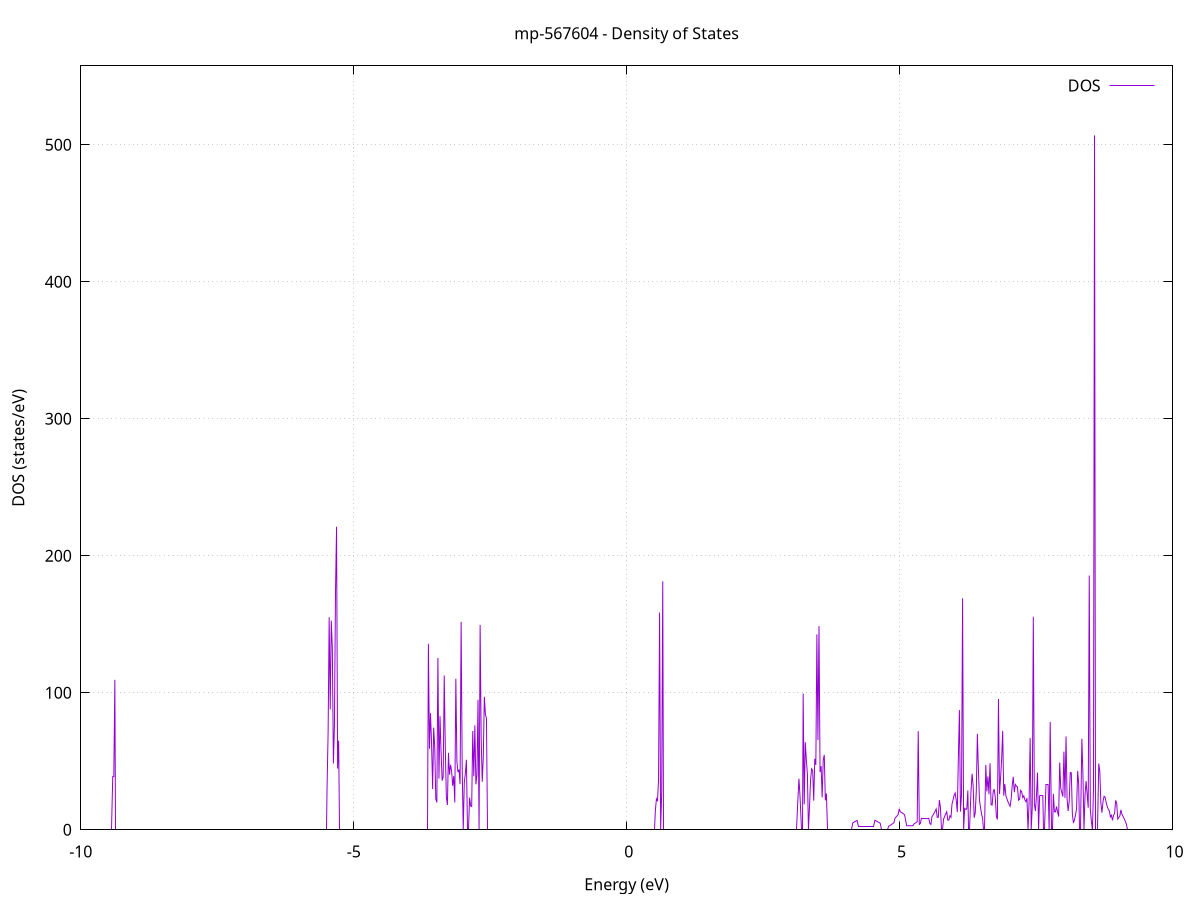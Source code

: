 set title 'mp-567604 - Density of States'
set xlabel 'Energy (eV)'
set ylabel 'DOS (states/eV)'
set grid
set xrange [-10:10]
set yrange [0:557.628]
set xzeroaxis lt -1
set terminal png size 800,600
set output 'mp-567604_dos_gnuplot.png'
plot '-' using 1:2 with lines title 'DOS'
-27.768300 0.000000
-27.748900 0.000000
-27.729600 0.000000
-27.710300 0.000000
-27.690900 0.000000
-27.671600 0.000000
-27.652200 0.000000
-27.632900 0.000000
-27.613600 0.000000
-27.594200 0.000000
-27.574900 0.000000
-27.555500 0.000000
-27.536200 0.000000
-27.516900 0.000000
-27.497500 0.000000
-27.478200 0.000000
-27.458800 0.000000
-27.439500 0.000000
-27.420200 0.000000
-27.400800 0.000000
-27.381500 0.000000
-27.362100 0.000000
-27.342800 0.000000
-27.323500 0.000000
-27.304100 0.000000
-27.284800 0.000000
-27.265400 0.000000
-27.246100 0.000000
-27.226800 0.000000
-27.207400 0.000000
-27.188100 0.000000
-27.168700 0.000000
-27.149400 0.000000
-27.130100 0.000000
-27.110700 0.000000
-27.091400 0.000000
-27.072000 0.000000
-27.052700 0.000000
-27.033300 0.000000
-27.014000 0.000000
-26.994700 0.000000
-26.975300 0.000000
-26.956000 0.000000
-26.936600 0.000000
-26.917300 0.000000
-26.898000 0.000000
-26.878600 0.000000
-26.859300 0.000000
-26.839900 0.000000
-26.820600 0.000000
-26.801300 0.000000
-26.781900 0.000000
-26.762600 0.000000
-26.743200 0.000000
-26.723900 0.000000
-26.704600 0.000000
-26.685200 0.000000
-26.665900 0.000000
-26.646500 0.000000
-26.627200 0.000000
-26.607900 0.000000
-26.588500 0.000000
-26.569200 0.000000
-26.549800 0.000000
-26.530500 0.000000
-26.511200 0.000000
-26.491800 0.000000
-26.472500 0.000000
-26.453100 0.000000
-26.433800 0.000000
-26.414500 0.000000
-26.395100 0.000000
-26.375800 0.000000
-26.356400 0.000000
-26.337100 0.000000
-26.317800 0.000000
-26.298400 0.000000
-26.279100 0.000000
-26.259700 0.000000
-26.240400 0.000000
-26.221100 0.000000
-26.201700 0.000000
-26.182400 0.000000
-26.163000 0.000000
-26.143700 0.000000
-26.124400 0.000000
-26.105000 0.000000
-26.085700 0.000000
-26.066300 0.000000
-26.047000 0.000000
-26.027700 0.000000
-26.008300 0.000000
-25.989000 0.000000
-25.969600 0.000000
-25.950300 0.000000
-25.931000 0.000000
-25.911600 0.000000
-25.892300 0.000000
-25.872900 0.000000
-25.853600 0.000000
-25.834300 0.000000
-25.814900 0.000000
-25.795600 0.000000
-25.776200 0.000000
-25.756900 0.000000
-25.737600 0.000000
-25.718200 0.000000
-25.698900 0.000000
-25.679500 0.000000
-25.660200 0.000000
-25.640900 0.000000
-25.621500 0.000000
-25.602200 0.000000
-25.582800 0.000000
-25.563500 0.000000
-25.544200 0.000000
-25.524800 0.000000
-25.505500 0.000000
-25.486100 0.000000
-25.466800 0.000000
-25.447500 0.000000
-25.428100 0.000000
-25.408800 0.000000
-25.389400 0.000000
-25.370100 0.000000
-25.350800 0.000000
-25.331400 0.000000
-25.312100 0.000000
-25.292700 0.000000
-25.273400 0.000000
-25.254100 0.000000
-25.234700 0.000000
-25.215400 0.000000
-25.196000 0.000000
-25.176700 0.000000
-25.157400 0.000000
-25.138000 0.000000
-25.118700 0.000000
-25.099300 0.000000
-25.080000 0.000000
-25.060700 0.000000
-25.041300 0.000000
-25.022000 0.000000
-25.002600 0.000000
-24.983300 0.000000
-24.964000 0.000000
-24.944600 0.000000
-24.925300 0.000000
-24.905900 0.000000
-24.886600 0.000000
-24.867300 0.000000
-24.847900 0.000000
-24.828600 0.000000
-24.809200 0.000000
-24.789900 0.000000
-24.770600 0.000000
-24.751200 0.000000
-24.731900 0.000000
-24.712500 0.000000
-24.693200 0.000000
-24.673900 0.000000
-24.654500 0.000000
-24.635200 0.000000
-24.615800 0.000000
-24.596500 0.000000
-24.577200 0.000000
-24.557800 0.000000
-24.538500 0.000000
-24.519100 0.000000
-24.499800 0.000000
-24.480500 0.000000
-24.461100 0.000000
-24.441800 0.000000
-24.422400 0.000000
-24.403100 0.000000
-24.383800 0.000000
-24.364400 0.000000
-24.345100 0.000000
-24.325700 0.000000
-24.306400 0.000000
-24.287100 0.000000
-24.267700 0.000000
-24.248400 0.000000
-24.229000 0.000000
-24.209700 0.000000
-24.190400 0.000000
-24.171000 0.000000
-24.151700 0.000000
-24.132300 0.000000
-24.113000 0.000000
-24.093700 0.000000
-24.074300 0.000000
-24.055000 0.000000
-24.035600 0.000000
-24.016300 0.000000
-23.997000 0.000000
-23.977600 0.000000
-23.958300 0.000000
-23.938900 0.000000
-23.919600 0.000000
-23.900300 0.000000
-23.880900 0.000000
-23.861600 0.000000
-23.842200 0.000000
-23.822900 0.000000
-23.803600 0.000000
-23.784200 0.000000
-23.764900 0.000000
-23.745500 0.000000
-23.726200 0.000000
-23.706900 0.000000
-23.687500 0.000000
-23.668200 0.000000
-23.648800 0.000000
-23.629500 0.000000
-23.610200 0.000000
-23.590800 0.000000
-23.571500 0.000000
-23.552100 0.000000
-23.532800 0.000000
-23.513500 0.000000
-23.494100 0.000000
-23.474800 0.000000
-23.455400 0.000000
-23.436100 0.000000
-23.416800 0.000000
-23.397400 0.000000
-23.378100 0.000000
-23.358700 0.000000
-23.339400 0.000000
-23.320100 0.000000
-23.300700 0.000000
-23.281400 0.000000
-23.262000 0.000000
-23.242700 0.000000
-23.223400 0.000000
-23.204000 0.000000
-23.184700 0.000000
-23.165300 0.000000
-23.146000 0.000000
-23.126700 0.000000
-23.107300 0.000000
-23.088000 0.000000
-23.068600 0.000000
-23.049300 0.000000
-23.030000 0.000000
-23.010600 0.000000
-22.991300 0.000000
-22.971900 0.000000
-22.952600 0.000000
-22.933300 0.000000
-22.913900 0.000000
-22.894600 0.000000
-22.875200 0.000000
-22.855900 0.000000
-22.836600 0.000000
-22.817200 0.000000
-22.797900 0.000000
-22.778500 0.000000
-22.759200 0.000000
-22.739900 0.000000
-22.720500 0.000000
-22.701200 0.000000
-22.681800 0.000000
-22.662500 0.000000
-22.643200 0.000000
-22.623800 0.000000
-22.604500 0.000000
-22.585100 0.000000
-22.565800 0.000000
-22.546500 0.000000
-22.527100 0.000000
-22.507800 0.000000
-22.488400 0.000000
-22.469100 0.000000
-22.449800 0.000000
-22.430400 0.000000
-22.411100 0.000000
-22.391700 0.000000
-22.372400 0.000000
-22.353100 0.000000
-22.333700 0.000000
-22.314400 0.000000
-22.295000 0.000000
-22.275700 0.000000
-22.256400 0.000000
-22.237000 0.000000
-22.217700 0.000000
-22.198300 0.000000
-22.179000 0.000000
-22.159700 0.000000
-22.140300 0.000000
-22.121000 0.000000
-22.101600 0.000000
-22.082300 0.000000
-22.063000 0.000000
-22.043600 0.000000
-22.024300 0.000000
-22.004900 0.000000
-21.985600 0.000000
-21.966200 0.000000
-21.946900 0.000000
-21.927600 0.000000
-21.908200 0.000000
-21.888900 0.000000
-21.869500 0.000000
-21.850200 0.000000
-21.830900 0.000000
-21.811500 0.000000
-21.792200 0.000000
-21.772800 0.000000
-21.753500 0.000000
-21.734200 0.000000
-21.714800 0.000000
-21.695500 0.000000
-21.676100 0.000000
-21.656800 0.000000
-21.637500 0.000000
-21.618100 0.000000
-21.598800 0.000000
-21.579400 0.000000
-21.560100 0.000000
-21.540800 0.000000
-21.521400 0.000000
-21.502100 0.000000
-21.482700 0.000000
-21.463400 0.000000
-21.444100 0.000000
-21.424700 0.000000
-21.405400 0.000000
-21.386000 0.000000
-21.366700 0.000000
-21.347400 0.000000
-21.328000 0.000000
-21.308700 0.000000
-21.289300 0.000000
-21.270000 0.000000
-21.250700 0.000000
-21.231300 0.000000
-21.212000 0.000000
-21.192600 0.000000
-21.173300 0.000000
-21.154000 0.000000
-21.134600 0.000000
-21.115300 0.000000
-21.095900 0.000000
-21.076600 0.000000
-21.057300 0.000000
-21.037900 0.000000
-21.018600 0.000000
-20.999200 0.000000
-20.979900 0.000000
-20.960600 0.000000
-20.941200 0.000000
-20.921900 0.000000
-20.902500 0.000000
-20.883200 0.000000
-20.863900 0.000000
-20.844500 0.000000
-20.825200 0.000000
-20.805800 0.000000
-20.786500 0.000000
-20.767200 0.000000
-20.747800 0.000000
-20.728500 0.000000
-20.709100 0.000000
-20.689800 0.000000
-20.670500 0.000000
-20.651100 0.000000
-20.631800 0.000000
-20.612400 0.000000
-20.593100 0.000000
-20.573800 0.000000
-20.554400 0.000000
-20.535100 0.000000
-20.515700 0.000000
-20.496400 0.000000
-20.477100 0.000000
-20.457700 0.000000
-20.438400 0.000000
-20.419000 0.000000
-20.399700 0.000000
-20.380400 0.000000
-20.361000 0.000000
-20.341700 0.000000
-20.322300 0.000000
-20.303000 0.000000
-20.283700 0.000000
-20.264300 0.000000
-20.245000 0.000000
-20.225600 0.000000
-20.206300 0.000000
-20.187000 0.000000
-20.167600 0.000000
-20.148300 0.000000
-20.128900 0.000000
-20.109600 0.000000
-20.090300 0.000000
-20.070900 0.000000
-20.051600 0.000000
-20.032200 0.000000
-20.012900 0.000000
-19.993600 0.000000
-19.974200 0.000000
-19.954900 0.000000
-19.935500 0.000000
-19.916200 0.000000
-19.896900 0.000000
-19.877500 0.000000
-19.858200 0.000000
-19.838800 0.000000
-19.819500 0.000000
-19.800200 0.000000
-19.780800 0.000000
-19.761500 0.000000
-19.742100 0.000000
-19.722800 0.000000
-19.703500 0.000000
-19.684100 0.000000
-19.664800 0.000000
-19.645400 0.000000
-19.626100 0.000000
-19.606800 0.000000
-19.587400 0.000000
-19.568100 0.000000
-19.548700 0.000000
-19.529400 0.000000
-19.510100 0.000000
-19.490700 0.000000
-19.471400 0.000000
-19.452000 0.000000
-19.432700 0.000000
-19.413400 0.000000
-19.394000 0.000000
-19.374700 0.000000
-19.355300 0.000000
-19.336000 0.000000
-19.316700 0.000000
-19.297300 0.000000
-19.278000 0.000000
-19.258600 0.000000
-19.239300 0.000000
-19.220000 0.000000
-19.200600 0.000000
-19.181300 0.000000
-19.161900 0.000000
-19.142600 0.000000
-19.123300 0.000000
-19.103900 0.000000
-19.084600 0.000000
-19.065200 0.000000
-19.045900 0.000000
-19.026600 0.000000
-19.007200 0.000000
-18.987900 0.000000
-18.968500 0.000000
-18.949200 0.000000
-18.929900 0.000000
-18.910500 0.000000
-18.891200 0.000000
-18.871800 0.000000
-18.852500 0.000000
-18.833200 0.000000
-18.813800 0.000000
-18.794500 0.000000
-18.775100 0.000000
-18.755800 0.000000
-18.736500 0.000000
-18.717100 0.000000
-18.697800 0.000000
-18.678400 0.000000
-18.659100 0.000000
-18.639800 0.000000
-18.620400 0.000000
-18.601100 0.000000
-18.581700 0.000000
-18.562400 0.000000
-18.543100 0.000000
-18.523700 0.000000
-18.504400 0.000000
-18.485000 0.000000
-18.465700 0.000000
-18.446400 0.000000
-18.427000 0.000000
-18.407700 0.000000
-18.388300 0.000000
-18.369000 0.000000
-18.349700 0.000000
-18.330300 0.000000
-18.311000 0.000000
-18.291600 0.000000
-18.272300 0.000000
-18.253000 0.000000
-18.233600 0.000000
-18.214300 0.000000
-18.194900 0.000000
-18.175600 0.000000
-18.156300 0.000000
-18.136900 0.000000
-18.117600 0.000000
-18.098200 0.000000
-18.078900 0.000000
-18.059600 0.000000
-18.040200 0.000000
-18.020900 0.000000
-18.001500 0.000000
-17.982200 0.000000
-17.962900 0.000000
-17.943500 0.000000
-17.924200 0.000000
-17.904800 0.000000
-17.885500 0.000000
-17.866200 0.000000
-17.846800 0.000000
-17.827500 0.000000
-17.808100 0.000000
-17.788800 0.000000
-17.769500 0.000000
-17.750100 0.000000
-17.730800 0.000000
-17.711400 0.000000
-17.692100 0.000000
-17.672800 0.000000
-17.653400 0.000000
-17.634100 0.000000
-17.614700 0.000000
-17.595400 0.000000
-17.576100 0.000000
-17.556700 0.000000
-17.537400 0.000000
-17.518000 0.000000
-17.498700 0.000000
-17.479400 0.000000
-17.460000 0.000000
-17.440700 0.000000
-17.421300 0.000000
-17.402000 0.000000
-17.382700 0.000000
-17.363300 0.000000
-17.344000 0.000000
-17.324600 0.000000
-17.305300 0.000000
-17.286000 0.000000
-17.266600 0.000000
-17.247300 0.000000
-17.227900 0.000000
-17.208600 0.000000
-17.189300 0.000000
-17.169900 0.000000
-17.150600 0.000000
-17.131200 0.000000
-17.111900 0.000000
-17.092600 0.000000
-17.073200 0.000000
-17.053900 0.000000
-17.034500 0.000000
-17.015200 0.000000
-16.995800 0.000000
-16.976500 0.000000
-16.957200 0.000000
-16.937800 0.000000
-16.918500 0.000000
-16.899100 0.000000
-16.879800 0.000000
-16.860500 0.000000
-16.841100 0.000000
-16.821800 0.000000
-16.802400 0.000000
-16.783100 0.000000
-16.763800 0.000000
-16.744400 0.000000
-16.725100 0.000000
-16.705700 0.000000
-16.686400 0.000000
-16.667100 0.000000
-16.647700 0.000000
-16.628400 0.000000
-16.609000 0.000000
-16.589700 0.000000
-16.570400 0.000000
-16.551000 0.000000
-16.531700 0.000000
-16.512300 0.000000
-16.493000 44.362000
-16.473700 92.569900
-16.454300 335.320200
-16.435000 0.000000
-16.415600 0.000000
-16.396300 0.000000
-16.377000 0.000000
-16.357600 0.000000
-16.338300 0.000000
-16.318900 0.000000
-16.299600 0.000000
-16.280300 0.000000
-16.260900 0.000000
-16.241600 0.000000
-16.222200 0.000000
-16.202900 0.000000
-16.183600 0.000000
-16.164200 0.000000
-16.144900 0.000000
-16.125500 0.000000
-16.106200 0.000000
-16.086900 0.000000
-16.067500 0.000000
-16.048200 0.000000
-16.028800 0.000000
-16.009500 0.000000
-15.990200 0.000000
-15.970800 0.000000
-15.951500 0.000000
-15.932100 0.000000
-15.912800 0.000000
-15.893500 0.000000
-15.874100 0.000000
-15.854800 0.000000
-15.835400 0.000000
-15.816100 0.000000
-15.796800 0.000000
-15.777400 0.000000
-15.758100 0.000000
-15.738700 0.000000
-15.719400 0.000000
-15.700100 0.000000
-15.680700 0.000000
-15.661400 0.000000
-15.642000 0.000000
-15.622700 0.000000
-15.603400 538.299100
-15.584000 1225.026100
-15.564700 557.112000
-15.545300 0.000000
-15.526000 0.000000
-15.506700 0.000000
-15.487300 0.000000
-15.468000 0.000000
-15.448600 0.000000
-15.429300 0.000000
-15.410000 0.000000
-15.390600 0.000000
-15.371300 0.000000
-15.351900 0.000000
-15.332600 0.000000
-15.313300 0.000000
-15.293900 0.000000
-15.274600 0.000000
-15.255200 0.000000
-15.235900 0.000000
-15.216600 0.000000
-15.197200 0.000000
-15.177900 0.000000
-15.158500 0.000000
-15.139200 0.000000
-15.119900 0.000000
-15.100500 0.000000
-15.081200 0.000000
-15.061800 0.000000
-15.042500 0.000000
-15.023200 0.000000
-15.003800 0.000000
-14.984500 0.000000
-14.965100 0.000000
-14.945800 0.000000
-14.926500 0.000000
-14.907100 0.000000
-14.887800 0.000000
-14.868400 0.000000
-14.849100 0.000000
-14.829800 0.000000
-14.810400 0.000000
-14.791100 0.000000
-14.771700 0.000000
-14.752400 0.000000
-14.733100 0.000000
-14.713700 0.000000
-14.694400 0.000000
-14.675000 0.000000
-14.655700 0.000000
-14.636400 0.000000
-14.617000 0.000000
-14.597700 0.000000
-14.578300 0.000000
-14.559000 0.000000
-14.539700 0.000000
-14.520300 0.000000
-14.501000 0.000000
-14.481600 0.000000
-14.462300 0.000000
-14.443000 0.000000
-14.423600 0.000000
-14.404300 0.000000
-14.384900 0.000000
-14.365600 0.000000
-14.346300 0.000000
-14.326900 0.000000
-14.307600 0.000000
-14.288200 0.000000
-14.268900 0.000000
-14.249600 0.000000
-14.230200 0.000000
-14.210900 0.000000
-14.191500 0.000000
-14.172200 0.000000
-14.152900 0.000000
-14.133500 0.000000
-14.114200 0.000000
-14.094800 0.000000
-14.075500 0.000000
-14.056200 0.000000
-14.036800 0.000000
-14.017500 0.000000
-13.998100 0.000000
-13.978800 0.000000
-13.959500 0.000000
-13.940100 0.000000
-13.920800 0.000000
-13.901400 0.000000
-13.882100 0.000000
-13.862800 0.000000
-13.843400 0.000000
-13.824100 0.000000
-13.804700 0.000000
-13.785400 0.000000
-13.766100 0.000000
-13.746700 0.000000
-13.727400 0.000000
-13.708000 0.000000
-13.688700 0.000000
-13.669400 0.000000
-13.650000 0.000000
-13.630700 0.000000
-13.611300 0.000000
-13.592000 0.000000
-13.572700 0.000000
-13.553300 0.000000
-13.534000 0.000000
-13.514600 0.000000
-13.495300 0.000000
-13.476000 0.000000
-13.456600 0.000000
-13.437300 0.000000
-13.417900 0.000000
-13.398600 0.000000
-13.379300 0.000000
-13.359900 0.000000
-13.340600 0.000000
-13.321200 0.000000
-13.301900 0.000000
-13.282600 0.000000
-13.263200 0.000000
-13.243900 0.000000
-13.224500 0.000000
-13.205200 0.000000
-13.185900 0.000000
-13.166500 0.000000
-13.147200 0.000000
-13.127800 0.000000
-13.108500 0.000000
-13.089200 0.000000
-13.069800 0.000000
-13.050500 0.000000
-13.031100 0.000000
-13.011800 0.000000
-12.992500 0.000000
-12.973100 0.000000
-12.953800 0.000000
-12.934400 0.000000
-12.915100 0.000000
-12.895800 0.000000
-12.876400 0.000000
-12.857100 0.000000
-12.837700 0.000000
-12.818400 0.000000
-12.799100 0.000000
-12.779700 0.000000
-12.760400 0.000000
-12.741000 0.000000
-12.721700 0.000000
-12.702400 0.000000
-12.683000 0.000000
-12.663700 0.000000
-12.644300 0.000000
-12.625000 0.000000
-12.605700 0.000000
-12.586300 0.000000
-12.567000 0.000000
-12.547600 0.000000
-12.528300 0.000000
-12.509000 0.000000
-12.489600 0.000000
-12.470300 0.000000
-12.450900 0.000000
-12.431600 0.000000
-12.412300 0.000000
-12.392900 0.000000
-12.373600 0.000000
-12.354200 0.000000
-12.334900 0.000000
-12.315600 0.000000
-12.296200 0.000000
-12.276900 0.000000
-12.257500 0.000000
-12.238200 0.000000
-12.218900 0.000000
-12.199500 0.000000
-12.180200 0.000000
-12.160800 0.000000
-12.141500 0.000000
-12.122200 0.000000
-12.102800 0.000000
-12.083500 0.000000
-12.064100 0.000000
-12.044800 0.000000
-12.025500 0.000000
-12.006100 0.000000
-11.986800 0.000000
-11.967400 0.000000
-11.948100 0.000000
-11.928700 0.000000
-11.909400 0.000000
-11.890100 0.000000
-11.870700 0.000000
-11.851400 0.000000
-11.832000 0.000000
-11.812700 0.000000
-11.793400 0.000000
-11.774000 0.000000
-11.754700 0.000000
-11.735300 0.000000
-11.716000 0.000000
-11.696700 0.000000
-11.677300 0.000000
-11.658000 0.000000
-11.638600 0.000000
-11.619300 0.000000
-11.600000 0.000000
-11.580600 0.000000
-11.561300 0.000000
-11.541900 0.000000
-11.522600 0.000000
-11.503300 0.000000
-11.483900 0.000000
-11.464600 0.000000
-11.445200 0.000000
-11.425900 0.000000
-11.406600 0.000000
-11.387200 0.000000
-11.367900 0.000000
-11.348500 0.000000
-11.329200 0.000000
-11.309900 0.000000
-11.290500 0.000000
-11.271200 0.000000
-11.251800 0.000000
-11.232500 0.000000
-11.213200 0.000000
-11.193800 0.000000
-11.174500 0.000000
-11.155100 0.000000
-11.135800 0.000000
-11.116500 0.000000
-11.097100 0.000000
-11.077800 0.000000
-11.058400 0.000000
-11.039100 0.000000
-11.019800 0.000000
-11.000400 0.000000
-10.981100 0.000000
-10.961700 0.000000
-10.942400 0.000000
-10.923100 0.000000
-10.903700 0.000000
-10.884400 0.000000
-10.865000 0.000000
-10.845700 0.000000
-10.826400 0.000000
-10.807000 0.000000
-10.787700 0.000000
-10.768300 0.000000
-10.749000 0.000000
-10.729700 0.000000
-10.710300 0.000000
-10.691000 0.000000
-10.671600 0.000000
-10.652300 0.000000
-10.633000 0.000000
-10.613600 0.000000
-10.594300 0.000000
-10.574900 0.000000
-10.555600 0.000000
-10.536300 0.000000
-10.516900 0.000000
-10.497600 0.000000
-10.478200 0.000000
-10.458900 0.000000
-10.439600 0.000000
-10.420200 0.000000
-10.400900 0.000000
-10.381500 0.000000
-10.362200 0.000000
-10.342900 0.000000
-10.323500 0.000000
-10.304200 0.000000
-10.284800 0.000000
-10.265500 0.000000
-10.246200 0.000000
-10.226800 0.000000
-10.207500 0.000000
-10.188100 0.000000
-10.168800 0.000000
-10.149500 0.000000
-10.130100 0.000000
-10.110800 0.000000
-10.091400 0.000000
-10.072100 0.000000
-10.052800 0.000000
-10.033400 0.000000
-10.014100 0.000000
-9.994700 0.000000
-9.975400 0.000000
-9.956100 0.000000
-9.936700 0.000000
-9.917400 0.000000
-9.898000 0.000000
-9.878700 0.000000
-9.859400 0.000000
-9.840000 0.000000
-9.820700 0.000000
-9.801300 0.000000
-9.782000 0.000000
-9.762700 0.000000
-9.743300 0.000000
-9.724000 0.000000
-9.704600 0.000000
-9.685300 0.000000
-9.666000 0.000000
-9.646600 0.000000
-9.627300 0.000000
-9.607900 0.000000
-9.588600 0.000000
-9.569300 0.000000
-9.549900 0.000000
-9.530600 0.000000
-9.511200 0.000000
-9.491900 0.000000
-9.472600 0.000000
-9.453200 0.000000
-9.433900 0.000000
-9.414500 38.940900
-9.395200 38.860100
-9.375900 109.487900
-9.356500 0.000000
-9.337200 0.000000
-9.317800 0.000000
-9.298500 0.000000
-9.279200 0.000000
-9.259800 0.000000
-9.240500 0.000000
-9.221100 0.000000
-9.201800 0.000000
-9.182500 0.000000
-9.163100 0.000000
-9.143800 0.000000
-9.124400 0.000000
-9.105100 0.000000
-9.085800 0.000000
-9.066400 0.000000
-9.047100 0.000000
-9.027700 0.000000
-9.008400 0.000000
-8.989100 0.000000
-8.969700 0.000000
-8.950400 0.000000
-8.931000 0.000000
-8.911700 0.000000
-8.892400 0.000000
-8.873000 0.000000
-8.853700 0.000000
-8.834300 0.000000
-8.815000 0.000000
-8.795700 0.000000
-8.776300 0.000000
-8.757000 0.000000
-8.737600 0.000000
-8.718300 0.000000
-8.699000 0.000000
-8.679600 0.000000
-8.660300 0.000000
-8.640900 0.000000
-8.621600 0.000000
-8.602300 0.000000
-8.582900 0.000000
-8.563600 0.000000
-8.544200 0.000000
-8.524900 0.000000
-8.505600 0.000000
-8.486200 0.000000
-8.466900 0.000000
-8.447500 0.000000
-8.428200 0.000000
-8.408900 0.000000
-8.389500 0.000000
-8.370200 0.000000
-8.350800 0.000000
-8.331500 0.000000
-8.312200 0.000000
-8.292800 0.000000
-8.273500 0.000000
-8.254100 0.000000
-8.234800 0.000000
-8.215500 0.000000
-8.196100 0.000000
-8.176800 0.000000
-8.157400 0.000000
-8.138100 0.000000
-8.118800 0.000000
-8.099400 0.000000
-8.080100 0.000000
-8.060700 0.000000
-8.041400 0.000000
-8.022100 0.000000
-8.002700 0.000000
-7.983400 0.000000
-7.964000 0.000000
-7.944700 0.000000
-7.925400 0.000000
-7.906000 0.000000
-7.886700 0.000000
-7.867300 0.000000
-7.848000 0.000000
-7.828700 0.000000
-7.809300 0.000000
-7.790000 0.000000
-7.770600 0.000000
-7.751300 0.000000
-7.732000 0.000000
-7.712600 0.000000
-7.693300 0.000000
-7.673900 0.000000
-7.654600 0.000000
-7.635300 0.000000
-7.615900 0.000000
-7.596600 0.000000
-7.577200 0.000000
-7.557900 0.000000
-7.538600 0.000000
-7.519200 0.000000
-7.499900 0.000000
-7.480500 0.000000
-7.461200 0.000000
-7.441900 0.000000
-7.422500 0.000000
-7.403200 0.000000
-7.383800 0.000000
-7.364500 0.000000
-7.345200 0.000000
-7.325800 0.000000
-7.306500 0.000000
-7.287100 0.000000
-7.267800 0.000000
-7.248500 0.000000
-7.229100 0.000000
-7.209800 0.000000
-7.190400 0.000000
-7.171100 0.000000
-7.151800 0.000000
-7.132400 0.000000
-7.113100 0.000000
-7.093700 0.000000
-7.074400 0.000000
-7.055100 0.000000
-7.035700 0.000000
-7.016400 0.000000
-6.997000 0.000000
-6.977700 0.000000
-6.958400 0.000000
-6.939000 0.000000
-6.919700 0.000000
-6.900300 0.000000
-6.881000 0.000000
-6.861600 0.000000
-6.842300 0.000000
-6.823000 0.000000
-6.803600 0.000000
-6.784300 0.000000
-6.764900 0.000000
-6.745600 0.000000
-6.726300 0.000000
-6.706900 0.000000
-6.687600 0.000000
-6.668200 0.000000
-6.648900 0.000000
-6.629600 0.000000
-6.610200 0.000000
-6.590900 0.000000
-6.571500 0.000000
-6.552200 0.000000
-6.532900 0.000000
-6.513500 0.000000
-6.494200 0.000000
-6.474800 0.000000
-6.455500 0.000000
-6.436200 0.000000
-6.416800 0.000000
-6.397500 0.000000
-6.378100 0.000000
-6.358800 0.000000
-6.339500 0.000000
-6.320100 0.000000
-6.300800 0.000000
-6.281400 0.000000
-6.262100 0.000000
-6.242800 0.000000
-6.223400 0.000000
-6.204100 0.000000
-6.184700 0.000000
-6.165400 0.000000
-6.146100 0.000000
-6.126700 0.000000
-6.107400 0.000000
-6.088000 0.000000
-6.068700 0.000000
-6.049400 0.000000
-6.030000 0.000000
-6.010700 0.000000
-5.991300 0.000000
-5.972000 0.000000
-5.952700 0.000000
-5.933300 0.000000
-5.914000 0.000000
-5.894600 0.000000
-5.875300 0.000000
-5.856000 0.000000
-5.836600 0.000000
-5.817300 0.000000
-5.797900 0.000000
-5.778600 0.000000
-5.759300 0.000000
-5.739900 0.000000
-5.720600 0.000000
-5.701200 0.000000
-5.681900 0.000000
-5.662600 0.000000
-5.643200 0.000000
-5.623900 0.000000
-5.604500 0.000000
-5.585200 0.000000
-5.565900 0.000000
-5.546500 0.000000
-5.527200 0.000000
-5.507800 0.000000
-5.488500 30.758300
-5.469200 70.554600
-5.449800 155.100500
-5.430500 87.913900
-5.411100 152.628600
-5.391800 132.755500
-5.372500 48.337800
-5.353100 76.398600
-5.333800 173.053800
-5.314400 221.222200
-5.295100 44.683700
-5.275800 65.123500
-5.256400 0.000000
-5.237100 0.000000
-5.217700 0.000000
-5.198400 0.000000
-5.179100 0.000000
-5.159700 0.000000
-5.140400 0.000000
-5.121000 0.000000
-5.101700 0.000000
-5.082400 0.000000
-5.063000 0.000000
-5.043700 0.000000
-5.024300 0.000000
-5.005000 0.000000
-4.985700 0.000000
-4.966300 0.000000
-4.947000 0.000000
-4.927600 0.000000
-4.908300 0.000000
-4.889000 0.000000
-4.869600 0.000000
-4.850300 0.000000
-4.830900 0.000000
-4.811600 0.000000
-4.792300 0.000000
-4.772900 0.000000
-4.753600 0.000000
-4.734200 0.000000
-4.714900 0.000000
-4.695600 0.000000
-4.676200 0.000000
-4.656900 0.000000
-4.637500 0.000000
-4.618200 0.000000
-4.598900 0.000000
-4.579500 0.000000
-4.560200 0.000000
-4.540800 0.000000
-4.521500 0.000000
-4.502200 0.000000
-4.482800 0.000000
-4.463500 0.000000
-4.444100 0.000000
-4.424800 0.000000
-4.405500 0.000000
-4.386100 0.000000
-4.366800 0.000000
-4.347400 0.000000
-4.328100 0.000000
-4.308800 0.000000
-4.289400 0.000000
-4.270100 0.000000
-4.250700 0.000000
-4.231400 0.000000
-4.212100 0.000000
-4.192700 0.000000
-4.173400 0.000000
-4.154000 0.000000
-4.134700 0.000000
-4.115400 0.000000
-4.096000 0.000000
-4.076700 0.000000
-4.057300 0.000000
-4.038000 0.000000
-4.018700 0.000000
-3.999300 0.000000
-3.980000 0.000000
-3.960600 0.000000
-3.941300 0.000000
-3.922000 0.000000
-3.902600 0.000000
-3.883300 0.000000
-3.863900 0.000000
-3.844600 0.000000
-3.825300 0.000000
-3.805900 0.000000
-3.786600 0.000000
-3.767200 0.000000
-3.747900 0.000000
-3.728600 0.000000
-3.709200 0.000000
-3.689900 0.000000
-3.670500 0.000000
-3.651200 0.000000
-3.631900 135.750100
-3.612500 59.145000
-3.593200 85.143800
-3.573800 62.704700
-3.554500 29.765600
-3.535200 74.548700
-3.515800 60.411900
-3.496500 22.584400
-3.477100 19.979300
-3.457800 125.381900
-3.438500 37.368200
-3.419100 82.911000
-3.399800 56.732700
-3.380400 35.886700
-3.361100 38.486300
-3.341800 112.581300
-3.322400 60.329300
-3.303100 23.888200
-3.283700 18.120200
-3.264400 56.131000
-3.245100 40.210900
-3.225700 47.482200
-3.206400 42.768500
-3.187000 32.118500
-3.167700 39.187100
-3.148400 19.961900
-3.129000 110.222000
-3.109700 49.811600
-3.090300 42.082800
-3.071000 43.922900
-3.051700 33.290000
-3.032300 151.749800
-3.013000 46.138500
-2.993600 0.000000
-2.974300 34.527100
-2.955000 41.077300
-2.935600 51.127900
-2.916300 0.000000
-2.896900 0.000000
-2.877600 23.396800
-2.858300 17.355500
-2.838900 16.989300
-2.819600 72.110900
-2.800200 39.012900
-2.780900 76.251500
-2.761600 33.199100
-2.742200 40.200400
-2.722900 94.884200
-2.703500 0.000000
-2.684200 149.527300
-2.664900 66.489600
-2.645500 35.087600
-2.626200 52.948600
-2.606800 97.073800
-2.587500 84.129100
-2.568200 81.338400
-2.548800 0.000000
-2.529500 0.000000
-2.510100 0.000000
-2.490800 0.000000
-2.471500 0.000000
-2.452100 0.000000
-2.432800 0.000000
-2.413400 0.000000
-2.394100 0.000000
-2.374800 0.000000
-2.355400 0.000000
-2.336100 0.000000
-2.316700 0.000000
-2.297400 0.000000
-2.278100 0.000000
-2.258700 0.000000
-2.239400 0.000000
-2.220000 0.000000
-2.200700 0.000000
-2.181400 0.000000
-2.162000 0.000000
-2.142700 0.000000
-2.123300 0.000000
-2.104000 0.000000
-2.084700 0.000000
-2.065300 0.000000
-2.046000 0.000000
-2.026600 0.000000
-2.007300 0.000000
-1.988000 0.000000
-1.968600 0.000000
-1.949300 0.000000
-1.929900 0.000000
-1.910600 0.000000
-1.891300 0.000000
-1.871900 0.000000
-1.852600 0.000000
-1.833200 0.000000
-1.813900 0.000000
-1.794500 0.000000
-1.775200 0.000000
-1.755900 0.000000
-1.736500 0.000000
-1.717200 0.000000
-1.697800 0.000000
-1.678500 0.000000
-1.659200 0.000000
-1.639800 0.000000
-1.620500 0.000000
-1.601100 0.000000
-1.581800 0.000000
-1.562500 0.000000
-1.543100 0.000000
-1.523800 0.000000
-1.504400 0.000000
-1.485100 0.000000
-1.465800 0.000000
-1.446400 0.000000
-1.427100 0.000000
-1.407700 0.000000
-1.388400 0.000000
-1.369100 0.000000
-1.349700 0.000000
-1.330400 0.000000
-1.311000 0.000000
-1.291700 0.000000
-1.272400 0.000000
-1.253000 0.000000
-1.233700 0.000000
-1.214300 0.000000
-1.195000 0.000000
-1.175700 0.000000
-1.156300 0.000000
-1.137000 0.000000
-1.117600 0.000000
-1.098300 0.000000
-1.079000 0.000000
-1.059600 0.000000
-1.040300 0.000000
-1.020900 0.000000
-1.001600 0.000000
-0.982300 0.000000
-0.962900 0.000000
-0.943600 0.000000
-0.924200 0.000000
-0.904900 0.000000
-0.885600 0.000000
-0.866200 0.000000
-0.846900 0.000000
-0.827500 0.000000
-0.808200 0.000000
-0.788900 0.000000
-0.769500 0.000000
-0.750200 0.000000
-0.730800 0.000000
-0.711500 0.000000
-0.692200 0.000000
-0.672800 0.000000
-0.653500 0.000000
-0.634100 0.000000
-0.614800 0.000000
-0.595500 0.000000
-0.576100 0.000000
-0.556800 0.000000
-0.537400 0.000000
-0.518100 0.000000
-0.498800 0.000000
-0.479400 0.000000
-0.460100 0.000000
-0.440700 0.000000
-0.421400 0.000000
-0.402100 0.000000
-0.382700 0.000000
-0.363400 0.000000
-0.344000 0.000000
-0.324700 0.000000
-0.305400 0.000000
-0.286000 0.000000
-0.266700 0.000000
-0.247300 0.000000
-0.228000 0.000000
-0.208700 0.000000
-0.189300 0.000000
-0.170000 0.000000
-0.150600 0.000000
-0.131300 0.000000
-0.112000 0.000000
-0.092600 0.000000
-0.073300 0.000000
-0.053900 0.000000
-0.034600 0.000000
-0.015300 0.000000
0.004100 0.000000
0.023400 0.000000
0.042800 0.000000
0.062100 0.000000
0.081400 0.000000
0.100800 0.000000
0.120100 0.000000
0.139500 0.000000
0.158800 0.000000
0.178100 0.000000
0.197500 0.000000
0.216800 0.000000
0.236200 0.000000
0.255500 0.000000
0.274800 0.000000
0.294200 0.000000
0.313500 0.000000
0.332900 0.000000
0.352200 0.000000
0.371500 0.000000
0.390900 0.000000
0.410200 0.000000
0.429600 0.000000
0.448900 0.000000
0.468200 0.000000
0.487600 0.000000
0.506900 0.000000
0.526300 14.151300
0.545600 22.504600
0.564900 20.890600
0.584300 36.530100
0.603600 158.598300
0.623000 0.000000
0.642300 27.431800
0.661600 181.341400
0.681000 0.000000
0.700300 0.000000
0.719700 0.000000
0.739000 0.000000
0.758300 0.000000
0.777700 0.000000
0.797000 0.000000
0.816400 0.000000
0.835700 0.000000
0.855000 0.000000
0.874400 0.000000
0.893700 0.000000
0.913100 0.000000
0.932400 0.000000
0.951700 0.000000
0.971100 0.000000
0.990400 0.000000
1.009800 0.000000
1.029100 0.000000
1.048400 0.000000
1.067800 0.000000
1.087100 0.000000
1.106500 0.000000
1.125800 0.000000
1.145100 0.000000
1.164500 0.000000
1.183800 0.000000
1.203200 0.000000
1.222500 0.000000
1.241800 0.000000
1.261200 0.000000
1.280500 0.000000
1.299900 0.000000
1.319200 0.000000
1.338500 0.000000
1.357900 0.000000
1.377200 0.000000
1.396600 0.000000
1.415900 0.000000
1.435200 0.000000
1.454600 0.000000
1.473900 0.000000
1.493300 0.000000
1.512600 0.000000
1.531900 0.000000
1.551300 0.000000
1.570600 0.000000
1.590000 0.000000
1.609300 0.000000
1.628600 0.000000
1.648000 0.000000
1.667300 0.000000
1.686700 0.000000
1.706000 0.000000
1.725300 0.000000
1.744700 0.000000
1.764000 0.000000
1.783400 0.000000
1.802700 0.000000
1.822000 0.000000
1.841400 0.000000
1.860700 0.000000
1.880100 0.000000
1.899400 0.000000
1.918700 0.000000
1.938100 0.000000
1.957400 0.000000
1.976800 0.000000
1.996100 0.000000
2.015400 0.000000
2.034800 0.000000
2.054100 0.000000
2.073500 0.000000
2.092800 0.000000
2.112100 0.000000
2.131500 0.000000
2.150800 0.000000
2.170200 0.000000
2.189500 0.000000
2.208800 0.000000
2.228200 0.000000
2.247500 0.000000
2.266900 0.000000
2.286200 0.000000
2.305500 0.000000
2.324900 0.000000
2.344200 0.000000
2.363600 0.000000
2.382900 0.000000
2.402200 0.000000
2.421600 0.000000
2.440900 0.000000
2.460300 0.000000
2.479600 0.000000
2.498900 0.000000
2.518300 0.000000
2.537600 0.000000
2.557000 0.000000
2.576300 0.000000
2.595600 0.000000
2.615000 0.000000
2.634300 0.000000
2.653700 0.000000
2.673000 0.000000
2.692300 0.000000
2.711700 0.000000
2.731000 0.000000
2.750400 0.000000
2.769700 0.000000
2.789000 0.000000
2.808400 0.000000
2.827700 0.000000
2.847100 0.000000
2.866400 0.000000
2.885700 0.000000
2.905100 0.000000
2.924400 0.000000
2.943800 0.000000
2.963100 0.000000
2.982400 0.000000
3.001800 0.000000
3.021100 0.000000
3.040500 0.000000
3.059800 0.000000
3.079100 0.000000
3.098500 0.000000
3.117800 0.000000
3.137200 22.121700
3.156500 37.247000
3.175900 24.690800
3.195200 0.000000
3.214500 0.000000
3.233900 99.334800
3.253200 18.649000
3.272600 63.976300
3.291900 51.040000
3.311200 40.750900
3.330600 0.000000
3.349900 16.557700
3.369300 36.373900
3.388600 44.504100
3.407900 43.335900
3.427300 21.237700
3.446600 51.811300
3.466000 47.346200
3.485300 142.629600
3.504600 65.465500
3.524000 148.693500
3.543300 42.092400
3.562700 46.442800
3.582000 23.670000
3.601300 51.006200
3.620700 54.701400
3.640000 21.505100
3.659400 26.451900
3.678700 0.000000
3.698000 0.000000
3.717400 0.000000
3.736700 0.000000
3.756100 0.000000
3.775400 0.000000
3.794700 0.000000
3.814100 0.000000
3.833400 0.000000
3.852800 0.000000
3.872100 0.000000
3.891400 0.000000
3.910800 0.000000
3.930100 0.000000
3.949500 0.000000
3.968800 0.000000
3.988100 0.000000
4.007500 0.000000
4.026800 0.000000
4.046200 0.000000
4.065500 0.000000
4.084800 0.000000
4.104200 0.000000
4.123500 0.000000
4.142900 5.049100
4.162200 5.492000
4.181500 5.935100
4.200900 6.378300
4.220200 6.821500
4.239600 2.428200
4.258900 2.428200
4.278200 2.428200
4.297600 2.428200
4.316900 2.428200
4.336300 2.428200
4.355600 2.428200
4.374900 2.428200
4.394300 2.428200
4.413600 2.428200
4.433000 2.428200
4.452300 2.428200
4.471600 2.428200
4.491000 2.428200
4.510300 2.428200
4.529700 2.428200
4.549000 6.973700
4.568300 6.528500
4.587700 6.083300
4.607000 5.637900
4.626400 5.192500
4.645700 4.746900
4.665000 0.000000
4.684400 0.000000
4.703700 0.000000
4.723100 0.000000
4.742400 0.000000
4.761700 0.000000
4.781100 0.000000
4.800400 2.543600
4.819800 3.025600
4.839100 3.527800
4.858400 4.050300
4.877800 4.592900
4.897100 5.155700
4.916500 8.462500
4.935800 9.311200
4.955100 10.195600
4.974500 11.115600
4.993800 15.319900
5.013200 13.125700
5.032500 12.696200
5.051800 12.198600
5.071200 11.633100
5.090500 10.999500
5.109900 7.423700
5.129200 2.972300
5.148500 2.951800
5.167900 2.939400
5.187200 2.935200
5.206600 2.939200
5.225900 2.951300
5.245200 2.971500
5.264600 4.311000
5.283900 4.739400
5.303300 5.237400
5.322600 5.805100
5.341900 71.995400
5.361300 3.885300
5.380600 4.584700
5.400000 8.372800
5.419300 8.223200
5.438600 8.123400
5.458000 8.073600
5.477300 8.073700
5.496700 8.123800
5.516000 8.223700
5.535300 8.373600
5.554700 4.567200
5.574000 3.878400
5.593400 9.625800
5.612700 10.692900
5.632000 11.985800
5.651400 13.504300
5.670700 15.248600
5.690100 9.016800
5.709400 9.157600
5.728700 21.681000
5.748100 16.413600
5.767400 0.000000
5.786800 0.000000
5.806100 7.703800
5.825400 9.754000
5.844800 11.582200
5.864100 13.188500
5.883500 7.040100
5.902800 7.028200
5.922100 10.209000
5.941500 9.046600
5.960800 18.745900
5.980200 21.869800
5.999500 25.135600
6.018800 26.886400
6.038200 21.512600
6.057500 12.915800
6.076900 52.216800
6.096200 87.393700
6.115500 13.344700
6.134900 25.666300
6.154200 168.956700
6.173600 0.000000
6.192900 15.625400
6.212200 14.881400
6.231600 15.196000
6.250900 28.685500
6.270300 0.000000
6.289600 0.000000
6.308900 28.258700
6.328300 40.900800
6.347600 32.509100
6.367000 8.809300
6.386300 12.218100
6.405600 28.361100
6.425000 70.037400
6.444300 44.093300
6.463700 21.729100
6.483000 16.106800
6.502300 11.525700
6.521700 7.985800
6.541000 0.000000
6.560400 0.000000
6.579700 47.340200
6.599000 27.993400
6.618400 38.943000
6.637700 25.951800
6.657100 48.556200
6.676400 18.358200
6.695700 17.989400
6.715100 27.898100
6.734400 29.667300
6.753800 23.411700
6.773100 9.695200
6.792400 7.551100
6.811800 95.475300
6.831100 26.144600
6.850500 38.162600
6.869800 51.217000
6.889100 72.164200
6.908500 24.827300
6.927800 33.458200
6.947200 25.001300
6.966500 22.603200
6.985800 20.497300
7.005200 18.683600
7.024500 17.162000
7.043900 22.442600
7.063200 32.216300
7.082500 38.663300
7.101900 27.421800
7.121200 33.045400
7.140600 31.906500
7.159900 31.267000
7.179200 21.559300
7.198600 22.247000
7.217900 28.842800
7.237300 27.754100
7.256600 23.481500
7.275900 24.804800
7.295300 21.777600
7.314600 20.544300
7.334000 23.145200
7.353300 0.000000
7.372600 19.635200
7.392000 66.978900
7.411300 0.000000
7.430700 16.285400
7.450000 155.490900
7.469300 18.834800
7.488700 13.687600
7.508000 25.234800
7.527400 41.654200
7.546700 0.000000
7.566000 24.890300
7.585400 24.881100
7.604700 24.879600
7.624100 24.886000
7.643400 0.000000
7.662700 0.000000
7.682100 33.074200
7.701400 33.063900
7.720800 33.068000
7.740100 0.000000
7.759400 78.729600
7.778800 0.000000
7.798100 0.000000
7.817500 26.183000
7.836800 13.184000
7.856100 13.025500
7.875500 17.015300
7.894800 13.099900
7.914200 9.644000
7.933500 49.071200
7.952800 30.226400
7.972200 27.180600
7.991500 24.291400
8.010900 57.051900
8.030200 23.253600
8.049500 68.083000
8.068900 22.598700
8.088200 13.736000
8.107600 20.710900
8.126900 41.788800
8.146200 41.580400
8.165600 11.420800
8.184900 4.858500
8.204300 7.323400
8.223600 10.853700
8.243000 15.449200
8.262300 42.993700
8.281600 33.397100
8.301000 0.000000
8.320300 0.000000
8.339700 66.414300
8.359000 40.895400
8.378300 0.000000
8.397700 25.724400
8.417000 35.518300
8.436400 25.803200
8.455700 16.112100
8.475000 185.562400
8.494400 14.860300
8.513700 6.227900
8.533100 0.000000
8.552400 28.826300
8.571700 506.934900
8.591100 0.000000
8.610400 0.000000
8.629800 0.000000
8.649100 48.305200
8.668400 42.623400
8.687800 19.459600
8.707100 12.471000
8.726500 20.383500
8.745800 24.401600
8.765100 23.897000
8.784500 20.030300
8.803800 17.075300
8.823200 15.032300
8.842500 13.901000
8.861800 9.397700
8.881200 10.637200
8.900500 6.898900
8.919900 10.599900
8.939200 11.750800
8.958500 21.452100
8.977900 19.431900
8.997200 7.807100
9.016600 8.959000
9.035900 10.157300
9.055200 14.542600
9.074600 11.211400
9.093900 9.755500
9.113300 8.148900
9.132600 6.391600
9.151900 4.483500
9.171300 0.000000
9.190600 0.000000
9.210000 0.000000
9.229300 0.000000
9.248600 0.000000
9.268000 0.000000
9.287300 0.000000
9.306700 0.000000
9.326000 0.000000
9.345300 0.000000
9.364700 0.000000
9.384000 0.000000
9.403400 0.000000
9.422700 0.000000
9.442000 0.000000
9.461400 0.000000
9.480700 0.000000
9.500100 0.000000
9.519400 0.000000
9.538700 0.000000
9.558100 0.000000
9.577400 0.000000
9.596800 0.000000
9.616100 0.000000
9.635400 0.000000
9.654800 0.000000
9.674100 0.000000
9.693500 0.000000
9.712800 0.000000
9.732100 0.000000
9.751500 0.000000
9.770800 0.000000
9.790200 0.000000
9.809500 0.000000
9.828800 0.000000
9.848200 0.000000
9.867500 0.000000
9.886900 0.000000
9.906200 0.000000
9.925500 0.000000
9.944900 0.000000
9.964200 0.000000
9.983600 0.000000
10.002900 0.000000
10.022200 0.000000
10.041600 0.000000
10.060900 0.000000
10.080300 0.000000
10.099600 0.000000
10.118900 0.000000
10.138300 0.000000
10.157600 0.000000
10.177000 0.000000
10.196300 0.000000
10.215600 0.000000
10.235000 0.000000
10.254300 0.000000
10.273700 0.000000
10.293000 0.000000
10.312300 0.000000
10.331700 0.000000
10.351000 0.000000
10.370400 0.000000
10.389700 0.000000
10.409000 0.000000
10.428400 0.000000
10.447700 0.000000
10.467100 0.000000
10.486400 0.000000
10.505700 0.000000
10.525100 0.000000
10.544400 0.000000
10.563800 0.000000
10.583100 0.000000
10.602400 0.000000
10.621800 0.000000
10.641100 0.000000
10.660500 0.000000
10.679800 0.000000
10.699100 0.000000
10.718500 0.000000
10.737800 0.000000
10.757200 0.000000
10.776500 0.000000
10.795800 0.000000
10.815200 0.000000
10.834500 0.000000
10.853900 0.000000
10.873200 0.000000
10.892500 0.000000
10.911900 0.000000
e
